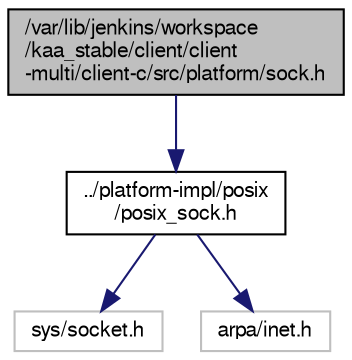 digraph "/var/lib/jenkins/workspace/kaa_stable/client/client-multi/client-c/src/platform/sock.h"
{
  bgcolor="transparent";
  edge [fontname="FreeSans",fontsize="10",labelfontname="FreeSans",labelfontsize="10"];
  node [fontname="FreeSans",fontsize="10",shape=record];
  Node1 [label="/var/lib/jenkins/workspace\l/kaa_stable/client/client\l-multi/client-c/src/platform/sock.h",height=0.2,width=0.4,color="black", fillcolor="grey75", style="filled" fontcolor="black"];
  Node1 -> Node2 [color="midnightblue",fontsize="10",style="solid",fontname="FreeSans"];
  Node2 [label="../platform-impl/posix\l/posix_sock.h",height=0.2,width=0.4,color="black",URL="$posix__sock_8h.html"];
  Node2 -> Node3 [color="midnightblue",fontsize="10",style="solid",fontname="FreeSans"];
  Node3 [label="sys/socket.h",height=0.2,width=0.4,color="grey75"];
  Node2 -> Node4 [color="midnightblue",fontsize="10",style="solid",fontname="FreeSans"];
  Node4 [label="arpa/inet.h",height=0.2,width=0.4,color="grey75"];
}
